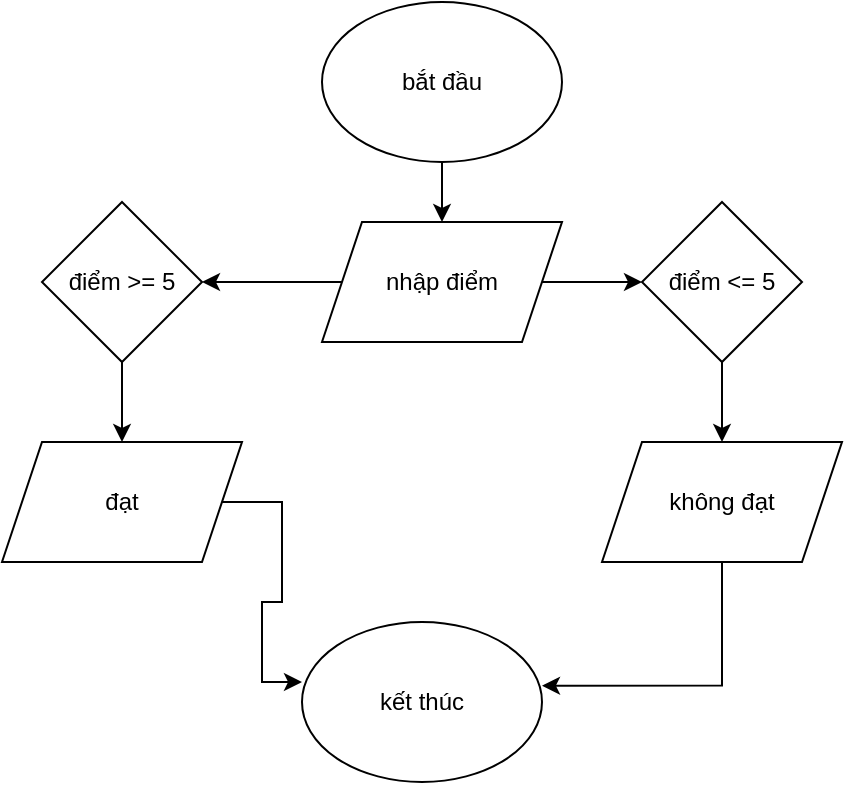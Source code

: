 <mxfile version="28.2.7">
  <diagram name="Trang-1" id="n2l8kIQzBQYOINg-zM32">
    <mxGraphModel dx="1042" dy="692" grid="1" gridSize="10" guides="1" tooltips="1" connect="1" arrows="1" fold="1" page="1" pageScale="1" pageWidth="827" pageHeight="1169" math="0" shadow="0">
      <root>
        <mxCell id="xhvXuannrQBQO4RMrvDz-0" />
        <mxCell id="xhvXuannrQBQO4RMrvDz-1" parent="xhvXuannrQBQO4RMrvDz-0" />
        <mxCell id="QgWrlgiO3IHt8RUZaehN-0" value="bắt đầu" style="ellipse;whiteSpace=wrap;html=1;" vertex="1" parent="xhvXuannrQBQO4RMrvDz-1">
          <mxGeometry x="320" y="20" width="120" height="80" as="geometry" />
        </mxCell>
        <mxCell id="QgWrlgiO3IHt8RUZaehN-1" value="" style="endArrow=classic;html=1;rounded=0;exitX=0.5;exitY=1;exitDx=0;exitDy=0;" edge="1" parent="xhvXuannrQBQO4RMrvDz-1" source="QgWrlgiO3IHt8RUZaehN-0">
          <mxGeometry width="50" height="50" relative="1" as="geometry">
            <mxPoint x="390" y="380" as="sourcePoint" />
            <mxPoint x="380" y="130" as="targetPoint" />
          </mxGeometry>
        </mxCell>
        <mxCell id="QgWrlgiO3IHt8RUZaehN-14" style="edgeStyle=orthogonalEdgeStyle;rounded=0;orthogonalLoop=1;jettySize=auto;html=1;exitX=0;exitY=0.5;exitDx=0;exitDy=0;" edge="1" parent="xhvXuannrQBQO4RMrvDz-1" source="QgWrlgiO3IHt8RUZaehN-10">
          <mxGeometry relative="1" as="geometry">
            <mxPoint x="260" y="160" as="targetPoint" />
          </mxGeometry>
        </mxCell>
        <mxCell id="QgWrlgiO3IHt8RUZaehN-15" style="edgeStyle=orthogonalEdgeStyle;rounded=0;orthogonalLoop=1;jettySize=auto;html=1;exitX=1;exitY=0.5;exitDx=0;exitDy=0;" edge="1" parent="xhvXuannrQBQO4RMrvDz-1" source="QgWrlgiO3IHt8RUZaehN-10">
          <mxGeometry relative="1" as="geometry">
            <mxPoint x="480" y="160" as="targetPoint" />
          </mxGeometry>
        </mxCell>
        <mxCell id="QgWrlgiO3IHt8RUZaehN-10" value="nhập điểm" style="shape=parallelogram;perimeter=parallelogramPerimeter;whiteSpace=wrap;html=1;fixedSize=1;" vertex="1" parent="xhvXuannrQBQO4RMrvDz-1">
          <mxGeometry x="320" y="130" width="120" height="60" as="geometry" />
        </mxCell>
        <mxCell id="QgWrlgiO3IHt8RUZaehN-18" style="edgeStyle=orthogonalEdgeStyle;rounded=0;orthogonalLoop=1;jettySize=auto;html=1;exitX=0.5;exitY=1;exitDx=0;exitDy=0;" edge="1" parent="xhvXuannrQBQO4RMrvDz-1" source="QgWrlgiO3IHt8RUZaehN-16">
          <mxGeometry relative="1" as="geometry">
            <mxPoint x="220" y="240" as="targetPoint" />
          </mxGeometry>
        </mxCell>
        <mxCell id="QgWrlgiO3IHt8RUZaehN-16" value="điểm &amp;gt;= 5" style="rhombus;whiteSpace=wrap;html=1;" vertex="1" parent="xhvXuannrQBQO4RMrvDz-1">
          <mxGeometry x="180" y="120" width="80" height="80" as="geometry" />
        </mxCell>
        <mxCell id="QgWrlgiO3IHt8RUZaehN-21" style="edgeStyle=orthogonalEdgeStyle;rounded=0;orthogonalLoop=1;jettySize=auto;html=1;exitX=0.5;exitY=1;exitDx=0;exitDy=0;entryX=0.5;entryY=0;entryDx=0;entryDy=0;" edge="1" parent="xhvXuannrQBQO4RMrvDz-1" source="QgWrlgiO3IHt8RUZaehN-17" target="QgWrlgiO3IHt8RUZaehN-20">
          <mxGeometry relative="1" as="geometry" />
        </mxCell>
        <mxCell id="QgWrlgiO3IHt8RUZaehN-17" value="điểm &amp;lt;= 5" style="rhombus;whiteSpace=wrap;html=1;" vertex="1" parent="xhvXuannrQBQO4RMrvDz-1">
          <mxGeometry x="480" y="120" width="80" height="80" as="geometry" />
        </mxCell>
        <mxCell id="QgWrlgiO3IHt8RUZaehN-19" value="đạt" style="shape=parallelogram;perimeter=parallelogramPerimeter;whiteSpace=wrap;html=1;fixedSize=1;" vertex="1" parent="xhvXuannrQBQO4RMrvDz-1">
          <mxGeometry x="160" y="240" width="120" height="60" as="geometry" />
        </mxCell>
        <mxCell id="QgWrlgiO3IHt8RUZaehN-20" value="không đạt" style="shape=parallelogram;perimeter=parallelogramPerimeter;whiteSpace=wrap;html=1;fixedSize=1;" vertex="1" parent="xhvXuannrQBQO4RMrvDz-1">
          <mxGeometry x="460" y="240" width="120" height="60" as="geometry" />
        </mxCell>
        <mxCell id="QgWrlgiO3IHt8RUZaehN-22" value="kết thúc" style="ellipse;whiteSpace=wrap;html=1;" vertex="1" parent="xhvXuannrQBQO4RMrvDz-1">
          <mxGeometry x="310" y="330" width="120" height="80" as="geometry" />
        </mxCell>
        <mxCell id="QgWrlgiO3IHt8RUZaehN-23" style="edgeStyle=orthogonalEdgeStyle;rounded=0;orthogonalLoop=1;jettySize=auto;html=1;exitX=1;exitY=0.5;exitDx=0;exitDy=0;entryX=0;entryY=0.375;entryDx=0;entryDy=0;entryPerimeter=0;" edge="1" parent="xhvXuannrQBQO4RMrvDz-1" source="QgWrlgiO3IHt8RUZaehN-19" target="QgWrlgiO3IHt8RUZaehN-22">
          <mxGeometry relative="1" as="geometry" />
        </mxCell>
        <mxCell id="QgWrlgiO3IHt8RUZaehN-26" style="edgeStyle=orthogonalEdgeStyle;rounded=0;orthogonalLoop=1;jettySize=auto;html=1;exitX=0.5;exitY=1;exitDx=0;exitDy=0;entryX=1;entryY=0.398;entryDx=0;entryDy=0;entryPerimeter=0;" edge="1" parent="xhvXuannrQBQO4RMrvDz-1" source="QgWrlgiO3IHt8RUZaehN-20" target="QgWrlgiO3IHt8RUZaehN-22">
          <mxGeometry relative="1" as="geometry" />
        </mxCell>
      </root>
    </mxGraphModel>
  </diagram>
</mxfile>

